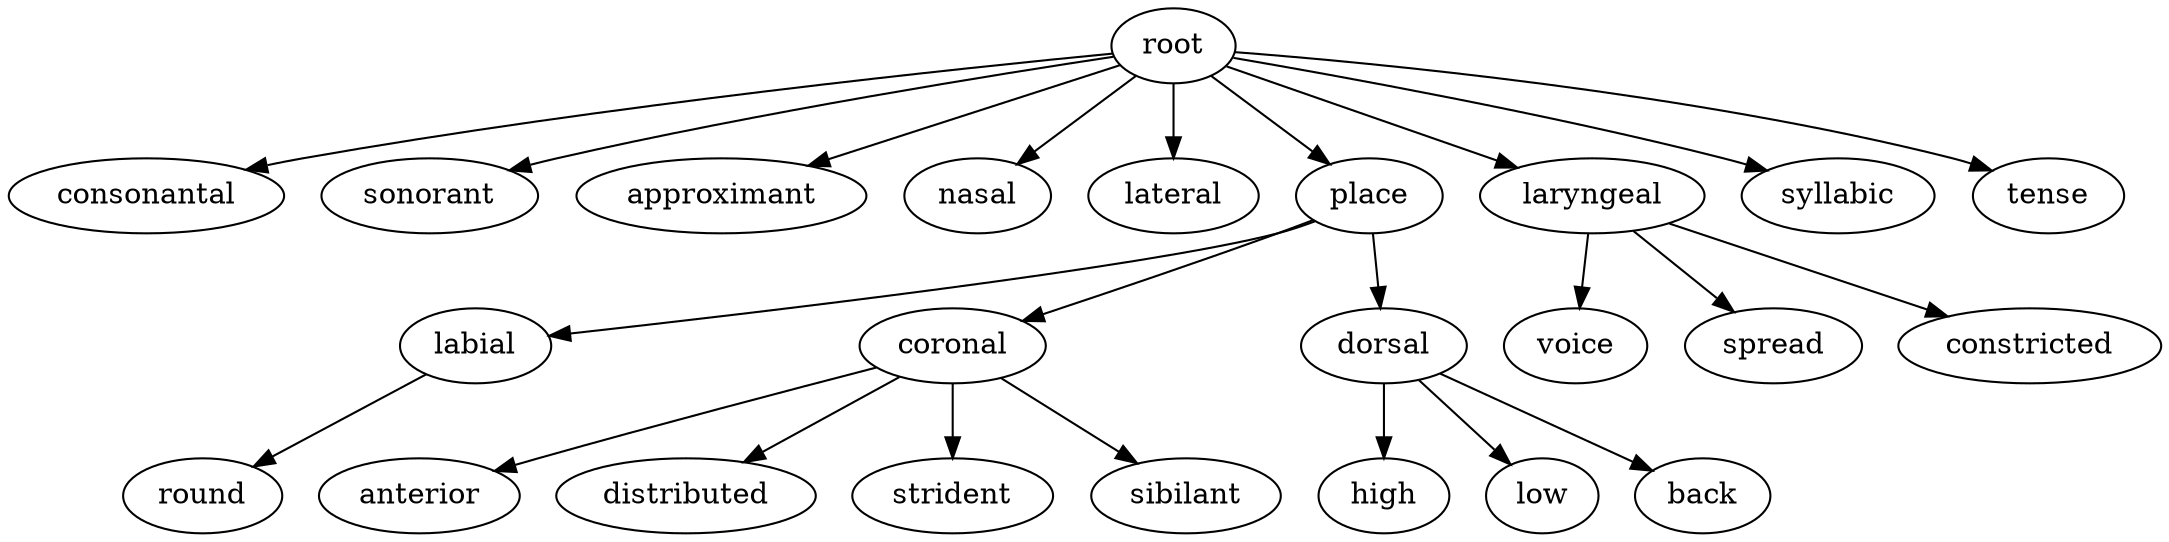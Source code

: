 digraph G {
  "root" -> "consonantal"
  "root" -> "sonorant"
  "root" -> "approximant"
  "root" -> "nasal"
  "root" -> "lateral"
  "root" -> "place"
  "root" -> "laryngeal"
  "root" -> "syllabic"
  "root" -> "tense"

  "place" -> "labial"
  "place" -> "coronal"
  "place" -> "dorsal"

  "labial" -> "round"

  "coronal" -> "anterior"
  "coronal" -> "distributed"
  "coronal" -> "strident"
  "coronal" -> "sibilant"

  "dorsal" -> "high"
  "dorsal" -> "low"
  "dorsal" -> "back"

  "laryngeal" -> "voice"
  "laryngeal" -> "spread"
  "laryngeal" -> "constricted"
}
